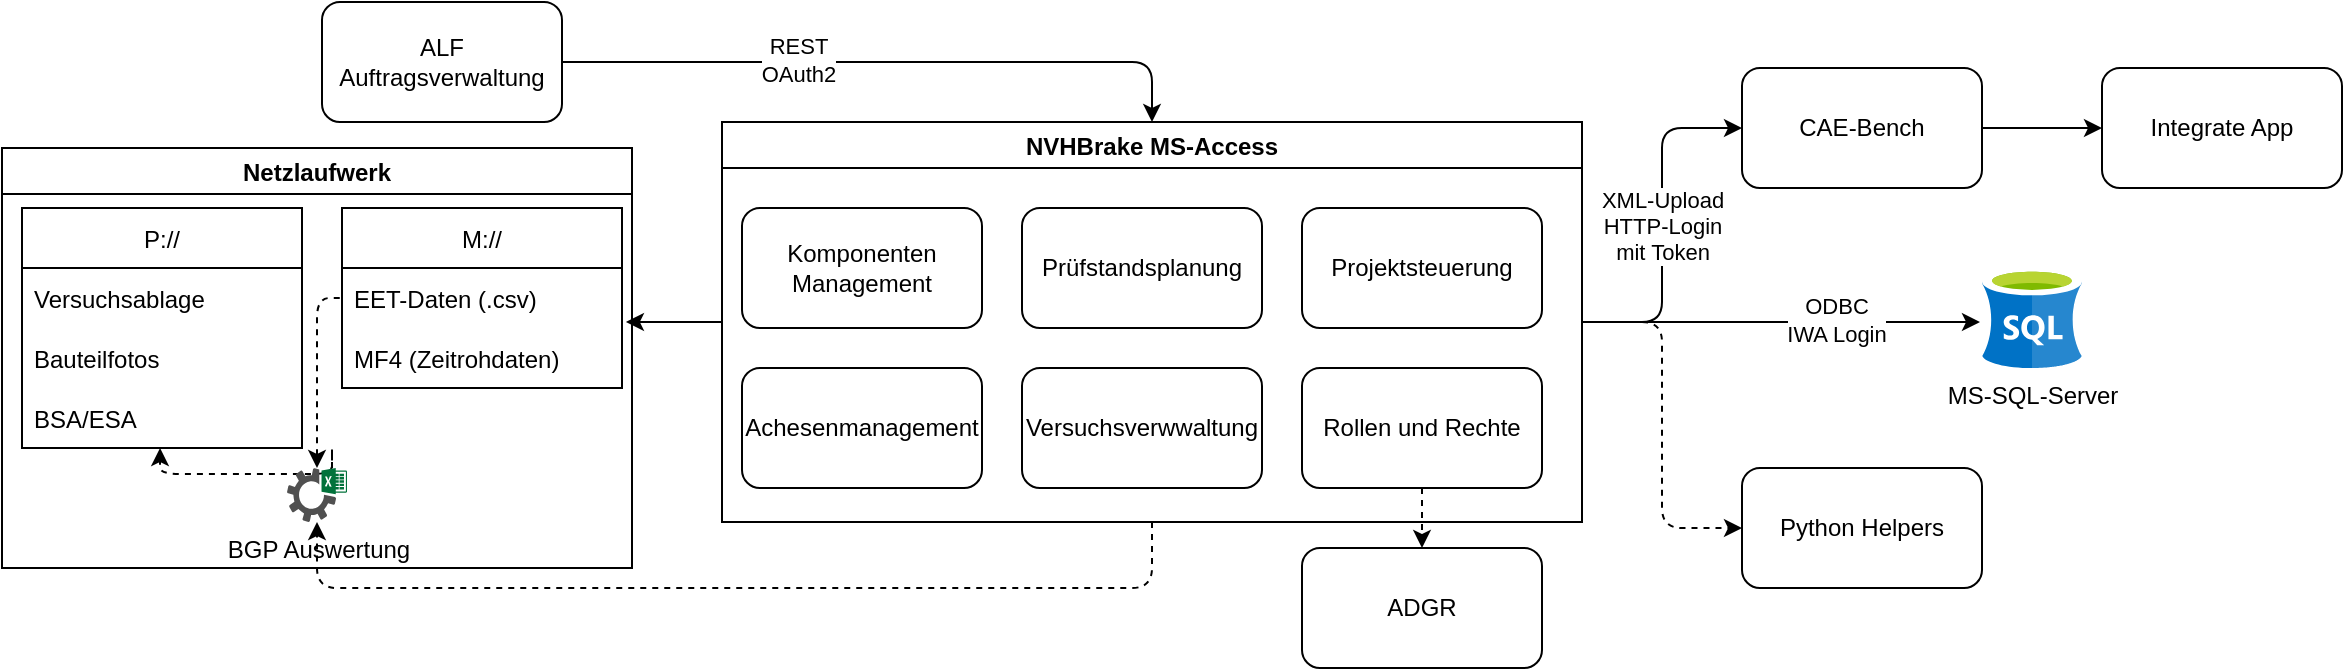 <mxfile>
    <diagram id="KzELdxLwyf88x765OR2N" name="Page-1">
        <mxGraphModel dx="1073" dy="790" grid="1" gridSize="10" guides="1" tooltips="1" connect="1" arrows="1" fold="1" page="1" pageScale="1" pageWidth="827" pageHeight="1169" background="none" math="0" shadow="0">
            <root>
                <mxCell id="0"/>
                <mxCell id="1" parent="0"/>
                <mxCell id="34" value="XML-Upload&lt;br&gt;HTTP-Login&lt;br&gt;mit Token" style="edgeStyle=orthogonalEdgeStyle;html=1;entryX=0;entryY=0.5;entryDx=0;entryDy=0;" edge="1" parent="1" source="3" target="29">
                    <mxGeometry relative="1" as="geometry"/>
                </mxCell>
                <mxCell id="35" style="edgeStyle=orthogonalEdgeStyle;html=1;entryX=-0.02;entryY=0.54;entryDx=0;entryDy=0;entryPerimeter=0;" edge="1" parent="1" source="3" target="4">
                    <mxGeometry relative="1" as="geometry"/>
                </mxCell>
                <mxCell id="36" value="ODBC&lt;br&gt;IWA Login" style="edgeLabel;html=1;align=center;verticalAlign=middle;resizable=0;points=[];" vertex="1" connectable="0" parent="35">
                    <mxGeometry x="0.275" y="1" relative="1" as="geometry">
                        <mxPoint as="offset"/>
                    </mxGeometry>
                </mxCell>
                <mxCell id="40" style="edgeStyle=orthogonalEdgeStyle;html=1;entryX=1.014;entryY=-0.1;entryDx=0;entryDy=0;entryPerimeter=0;" edge="1" parent="1" source="3" target="26">
                    <mxGeometry relative="1" as="geometry"/>
                </mxCell>
                <mxCell id="44" style="edgeStyle=orthogonalEdgeStyle;html=1;dashed=1;" edge="1" parent="1" source="3" target="43">
                    <mxGeometry relative="1" as="geometry"/>
                </mxCell>
                <mxCell id="52" style="edgeStyle=orthogonalEdgeStyle;html=1;dashed=1;startArrow=none;startFill=0;endArrow=classic;endFill=1;" edge="1" parent="1" source="3" target="47">
                    <mxGeometry relative="1" as="geometry">
                        <Array as="points">
                            <mxPoint x="575" y="440"/>
                        </Array>
                    </mxGeometry>
                </mxCell>
                <mxCell id="3" value="NVHBrake MS-Access" style="swimlane;" vertex="1" parent="1">
                    <mxGeometry x="360" y="207" width="430" height="200" as="geometry"/>
                </mxCell>
                <mxCell id="7" value="Komponenten&lt;br&gt;Management" style="rounded=1;whiteSpace=wrap;html=1;" vertex="1" parent="3">
                    <mxGeometry x="10" y="43" width="120" height="60" as="geometry"/>
                </mxCell>
                <mxCell id="8" value="Achesenmanagement" style="rounded=1;whiteSpace=wrap;html=1;" vertex="1" parent="3">
                    <mxGeometry x="10" y="123" width="120" height="60" as="geometry"/>
                </mxCell>
                <mxCell id="9" value="Prüfstandsplanung" style="rounded=1;whiteSpace=wrap;html=1;" vertex="1" parent="3">
                    <mxGeometry x="150" y="43" width="120" height="60" as="geometry"/>
                </mxCell>
                <mxCell id="10" value="Versuchsverwwaltung" style="rounded=1;whiteSpace=wrap;html=1;" vertex="1" parent="3">
                    <mxGeometry x="150" y="123" width="120" height="60" as="geometry"/>
                </mxCell>
                <mxCell id="11" value="Projektsteuerung" style="rounded=1;whiteSpace=wrap;html=1;" vertex="1" parent="3">
                    <mxGeometry x="290" y="43" width="120" height="60" as="geometry"/>
                </mxCell>
                <mxCell id="12" value="Rollen und Rechte" style="rounded=1;whiteSpace=wrap;html=1;" vertex="1" parent="3">
                    <mxGeometry x="290" y="123" width="120" height="60" as="geometry"/>
                </mxCell>
                <mxCell id="4" value="MS-SQL-Server" style="sketch=0;aspect=fixed;html=1;points=[];align=center;image;fontSize=12;image=img/lib/mscae/dep/SQL_Server_Stretch_DB.svg;" vertex="1" parent="1">
                    <mxGeometry x="990" y="280" width="50" height="50" as="geometry"/>
                </mxCell>
                <mxCell id="13" value="Netzlaufwerk" style="swimlane;" vertex="1" parent="1">
                    <mxGeometry y="220" width="315" height="210" as="geometry"/>
                </mxCell>
                <mxCell id="20" value="P://" style="swimlane;fontStyle=0;childLayout=stackLayout;horizontal=1;startSize=30;horizontalStack=0;resizeParent=1;resizeParentMax=0;resizeLast=0;collapsible=1;marginBottom=0;" vertex="1" parent="13">
                    <mxGeometry x="10" y="30" width="140" height="120" as="geometry"/>
                </mxCell>
                <mxCell id="21" value="Versuchsablage" style="text;strokeColor=none;fillColor=none;align=left;verticalAlign=middle;spacingLeft=4;spacingRight=4;overflow=hidden;points=[[0,0.5],[1,0.5]];portConstraint=eastwest;rotatable=0;" vertex="1" parent="20">
                    <mxGeometry y="30" width="140" height="30" as="geometry"/>
                </mxCell>
                <mxCell id="22" value="Bauteilfotos" style="text;strokeColor=none;fillColor=none;align=left;verticalAlign=middle;spacingLeft=4;spacingRight=4;overflow=hidden;points=[[0,0.5],[1,0.5]];portConstraint=eastwest;rotatable=0;" vertex="1" parent="20">
                    <mxGeometry y="60" width="140" height="30" as="geometry"/>
                </mxCell>
                <mxCell id="23" value="BSA/ESA" style="text;strokeColor=none;fillColor=none;align=left;verticalAlign=middle;spacingLeft=4;spacingRight=4;overflow=hidden;points=[[0,0.5],[1,0.5]];portConstraint=eastwest;rotatable=0;" vertex="1" parent="20">
                    <mxGeometry y="90" width="140" height="30" as="geometry"/>
                </mxCell>
                <mxCell id="24" value="M://" style="swimlane;fontStyle=0;childLayout=stackLayout;horizontal=1;startSize=30;horizontalStack=0;resizeParent=1;resizeParentMax=0;resizeLast=0;collapsible=1;marginBottom=0;" vertex="1" parent="13">
                    <mxGeometry x="170" y="30" width="140" height="90" as="geometry"/>
                </mxCell>
                <mxCell id="25" value="EET-Daten (.csv)" style="text;strokeColor=none;fillColor=none;align=left;verticalAlign=middle;spacingLeft=4;spacingRight=4;overflow=hidden;points=[[0,0.5],[1,0.5]];portConstraint=eastwest;rotatable=0;" vertex="1" parent="24">
                    <mxGeometry y="30" width="140" height="30" as="geometry"/>
                </mxCell>
                <mxCell id="26" value="MF4 (Zeitrohdaten)" style="text;strokeColor=none;fillColor=none;align=left;verticalAlign=middle;spacingLeft=4;spacingRight=4;overflow=hidden;points=[[0,0.5],[1,0.5]];portConstraint=eastwest;rotatable=0;" vertex="1" parent="24">
                    <mxGeometry y="60" width="140" height="30" as="geometry"/>
                </mxCell>
                <mxCell id="49" style="edgeStyle=orthogonalEdgeStyle;html=1;entryX=0;entryY=0.5;entryDx=0;entryDy=0;dashed=1;startArrow=classic;startFill=1;endArrow=none;endFill=0;" edge="1" parent="13" source="47" target="25">
                    <mxGeometry relative="1" as="geometry">
                        <Array as="points">
                            <mxPoint x="158" y="75"/>
                        </Array>
                    </mxGeometry>
                </mxCell>
                <mxCell id="51" style="edgeStyle=orthogonalEdgeStyle;html=1;entryX=0.493;entryY=1;entryDx=0;entryDy=0;entryPerimeter=0;dashed=1;startArrow=none;startFill=0;endArrow=classic;endFill=1;" edge="1" parent="13" source="47" target="23">
                    <mxGeometry relative="1" as="geometry">
                        <Array as="points">
                            <mxPoint x="165" y="147"/>
                            <mxPoint x="165" y="163"/>
                            <mxPoint x="79" y="163"/>
                        </Array>
                    </mxGeometry>
                </mxCell>
                <mxCell id="47" value="BGP Auswertung" style="sketch=0;pointerEvents=1;shadow=0;dashed=0;html=1;strokeColor=none;fillColor=#505050;labelPosition=center;verticalLabelPosition=bottom;verticalAlign=top;outlineConnect=0;align=center;shape=mxgraph.office.services.excel_services;" vertex="1" parent="13">
                    <mxGeometry x="142.5" y="160" width="30" height="27" as="geometry"/>
                </mxCell>
                <mxCell id="31" style="edgeStyle=orthogonalEdgeStyle;html=1;entryX=0.5;entryY=0;entryDx=0;entryDy=0;" edge="1" parent="1" source="28" target="3">
                    <mxGeometry relative="1" as="geometry"/>
                </mxCell>
                <mxCell id="32" value="REST&lt;br&gt;OAuth2" style="edgeLabel;html=1;align=center;verticalAlign=middle;resizable=0;points=[];" vertex="1" connectable="0" parent="31">
                    <mxGeometry x="-0.273" y="1" relative="1" as="geometry">
                        <mxPoint as="offset"/>
                    </mxGeometry>
                </mxCell>
                <mxCell id="28" value="ALF&lt;br&gt;Auftragsverwaltung" style="rounded=1;whiteSpace=wrap;html=1;" vertex="1" parent="1">
                    <mxGeometry x="160" y="147" width="120" height="60" as="geometry"/>
                </mxCell>
                <mxCell id="41" style="edgeStyle=orthogonalEdgeStyle;html=1;entryX=0;entryY=0.5;entryDx=0;entryDy=0;" edge="1" parent="1" source="29" target="38">
                    <mxGeometry relative="1" as="geometry"/>
                </mxCell>
                <mxCell id="29" value="CAE-Bench" style="rounded=1;whiteSpace=wrap;html=1;" vertex="1" parent="1">
                    <mxGeometry x="870" y="180" width="120" height="60" as="geometry"/>
                </mxCell>
                <mxCell id="38" value="Integrate App" style="rounded=1;whiteSpace=wrap;html=1;" vertex="1" parent="1">
                    <mxGeometry x="1050" y="180" width="120" height="60" as="geometry"/>
                </mxCell>
                <mxCell id="43" value="Python Helpers" style="rounded=1;whiteSpace=wrap;html=1;" vertex="1" parent="1">
                    <mxGeometry x="870" y="380" width="120" height="60" as="geometry"/>
                </mxCell>
                <mxCell id="54" value="ADGR" style="rounded=1;whiteSpace=wrap;html=1;" vertex="1" parent="1">
                    <mxGeometry x="650" y="420" width="120" height="60" as="geometry"/>
                </mxCell>
                <mxCell id="55" style="edgeStyle=orthogonalEdgeStyle;html=1;dashed=1;startArrow=none;startFill=0;endArrow=classic;endFill=1;" edge="1" parent="1" source="12" target="54">
                    <mxGeometry relative="1" as="geometry"/>
                </mxCell>
            </root>
        </mxGraphModel>
    </diagram>
</mxfile>